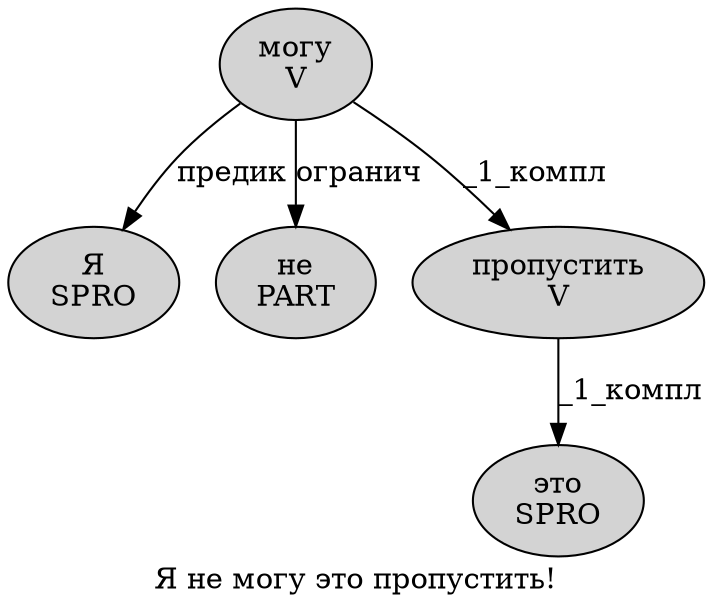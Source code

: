 digraph SENTENCE_1088 {
	graph [label="Я не могу это пропустить!"]
	node [style=filled]
		0 [label="Я
SPRO" color="" fillcolor=lightgray penwidth=1 shape=ellipse]
		1 [label="не
PART" color="" fillcolor=lightgray penwidth=1 shape=ellipse]
		2 [label="могу
V" color="" fillcolor=lightgray penwidth=1 shape=ellipse]
		3 [label="это
SPRO" color="" fillcolor=lightgray penwidth=1 shape=ellipse]
		4 [label="пропустить
V" color="" fillcolor=lightgray penwidth=1 shape=ellipse]
			2 -> 0 [label="предик"]
			2 -> 1 [label="огранич"]
			2 -> 4 [label="_1_компл"]
			4 -> 3 [label="_1_компл"]
}
